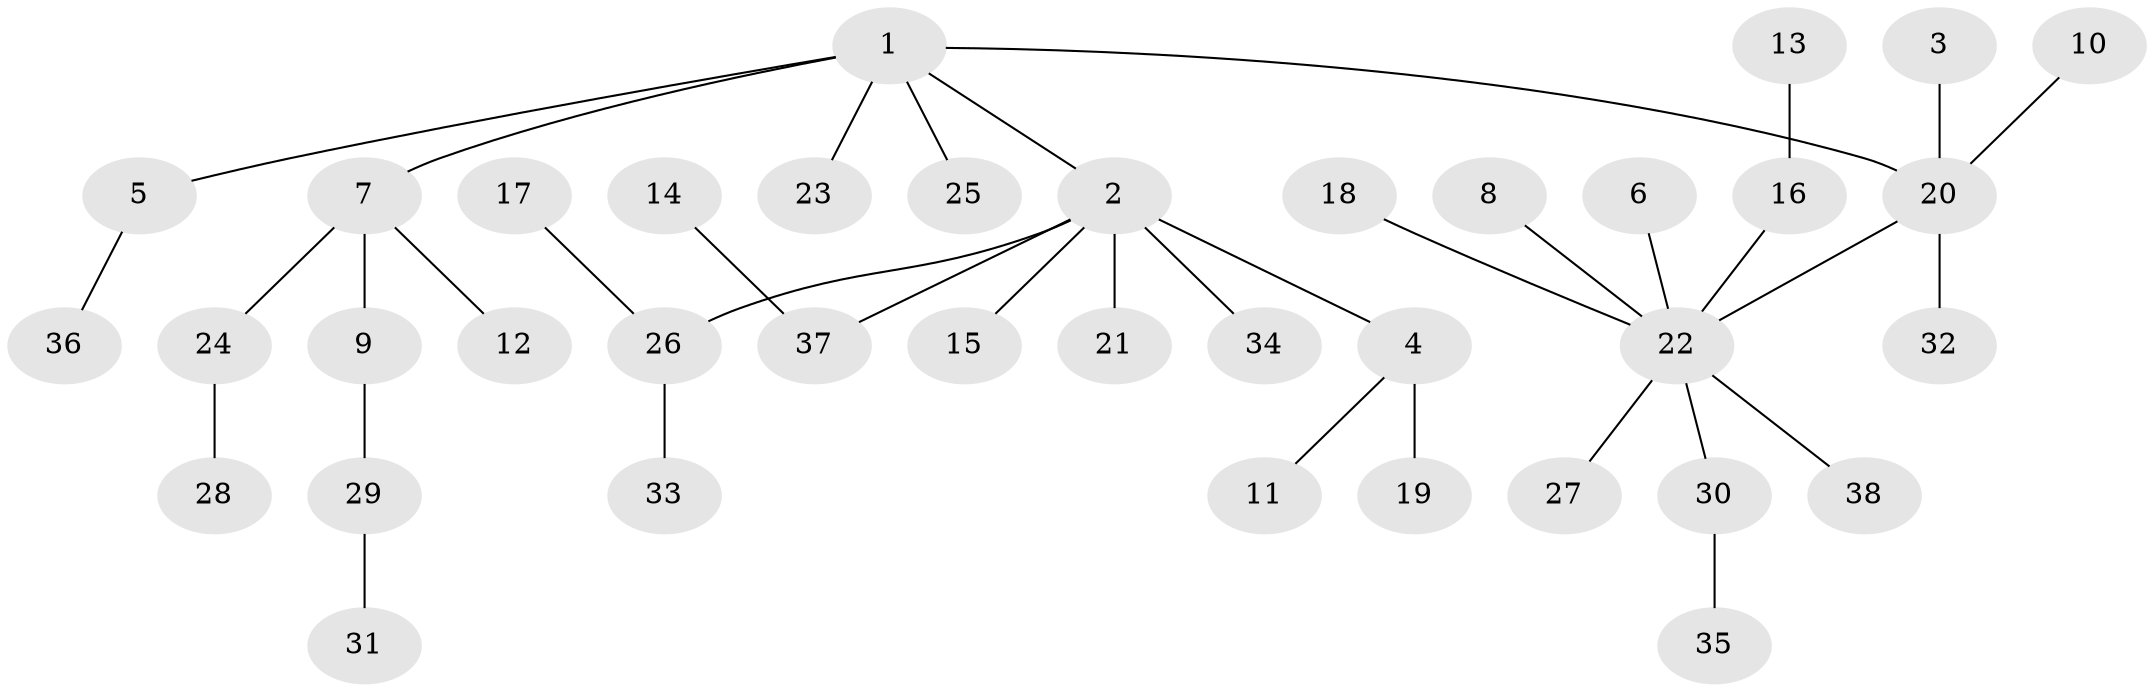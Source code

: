 // original degree distribution, {3: 0.11842105263157894, 4: 0.06578947368421052, 5: 0.02631578947368421, 6: 0.013157894736842105, 1: 0.5131578947368421, 10: 0.013157894736842105, 2: 0.25}
// Generated by graph-tools (version 1.1) at 2025/50/03/09/25 03:50:17]
// undirected, 38 vertices, 37 edges
graph export_dot {
graph [start="1"]
  node [color=gray90,style=filled];
  1;
  2;
  3;
  4;
  5;
  6;
  7;
  8;
  9;
  10;
  11;
  12;
  13;
  14;
  15;
  16;
  17;
  18;
  19;
  20;
  21;
  22;
  23;
  24;
  25;
  26;
  27;
  28;
  29;
  30;
  31;
  32;
  33;
  34;
  35;
  36;
  37;
  38;
  1 -- 2 [weight=1.0];
  1 -- 5 [weight=1.0];
  1 -- 7 [weight=1.0];
  1 -- 20 [weight=1.0];
  1 -- 23 [weight=1.0];
  1 -- 25 [weight=1.0];
  2 -- 4 [weight=1.0];
  2 -- 15 [weight=1.0];
  2 -- 21 [weight=1.0];
  2 -- 26 [weight=1.0];
  2 -- 34 [weight=1.0];
  2 -- 37 [weight=1.0];
  3 -- 20 [weight=1.0];
  4 -- 11 [weight=1.0];
  4 -- 19 [weight=1.0];
  5 -- 36 [weight=1.0];
  6 -- 22 [weight=1.0];
  7 -- 9 [weight=1.0];
  7 -- 12 [weight=1.0];
  7 -- 24 [weight=1.0];
  8 -- 22 [weight=1.0];
  9 -- 29 [weight=1.0];
  10 -- 20 [weight=1.0];
  13 -- 16 [weight=1.0];
  14 -- 37 [weight=1.0];
  16 -- 22 [weight=1.0];
  17 -- 26 [weight=1.0];
  18 -- 22 [weight=1.0];
  20 -- 22 [weight=1.0];
  20 -- 32 [weight=1.0];
  22 -- 27 [weight=1.0];
  22 -- 30 [weight=1.0];
  22 -- 38 [weight=1.0];
  24 -- 28 [weight=1.0];
  26 -- 33 [weight=1.0];
  29 -- 31 [weight=1.0];
  30 -- 35 [weight=1.0];
}
